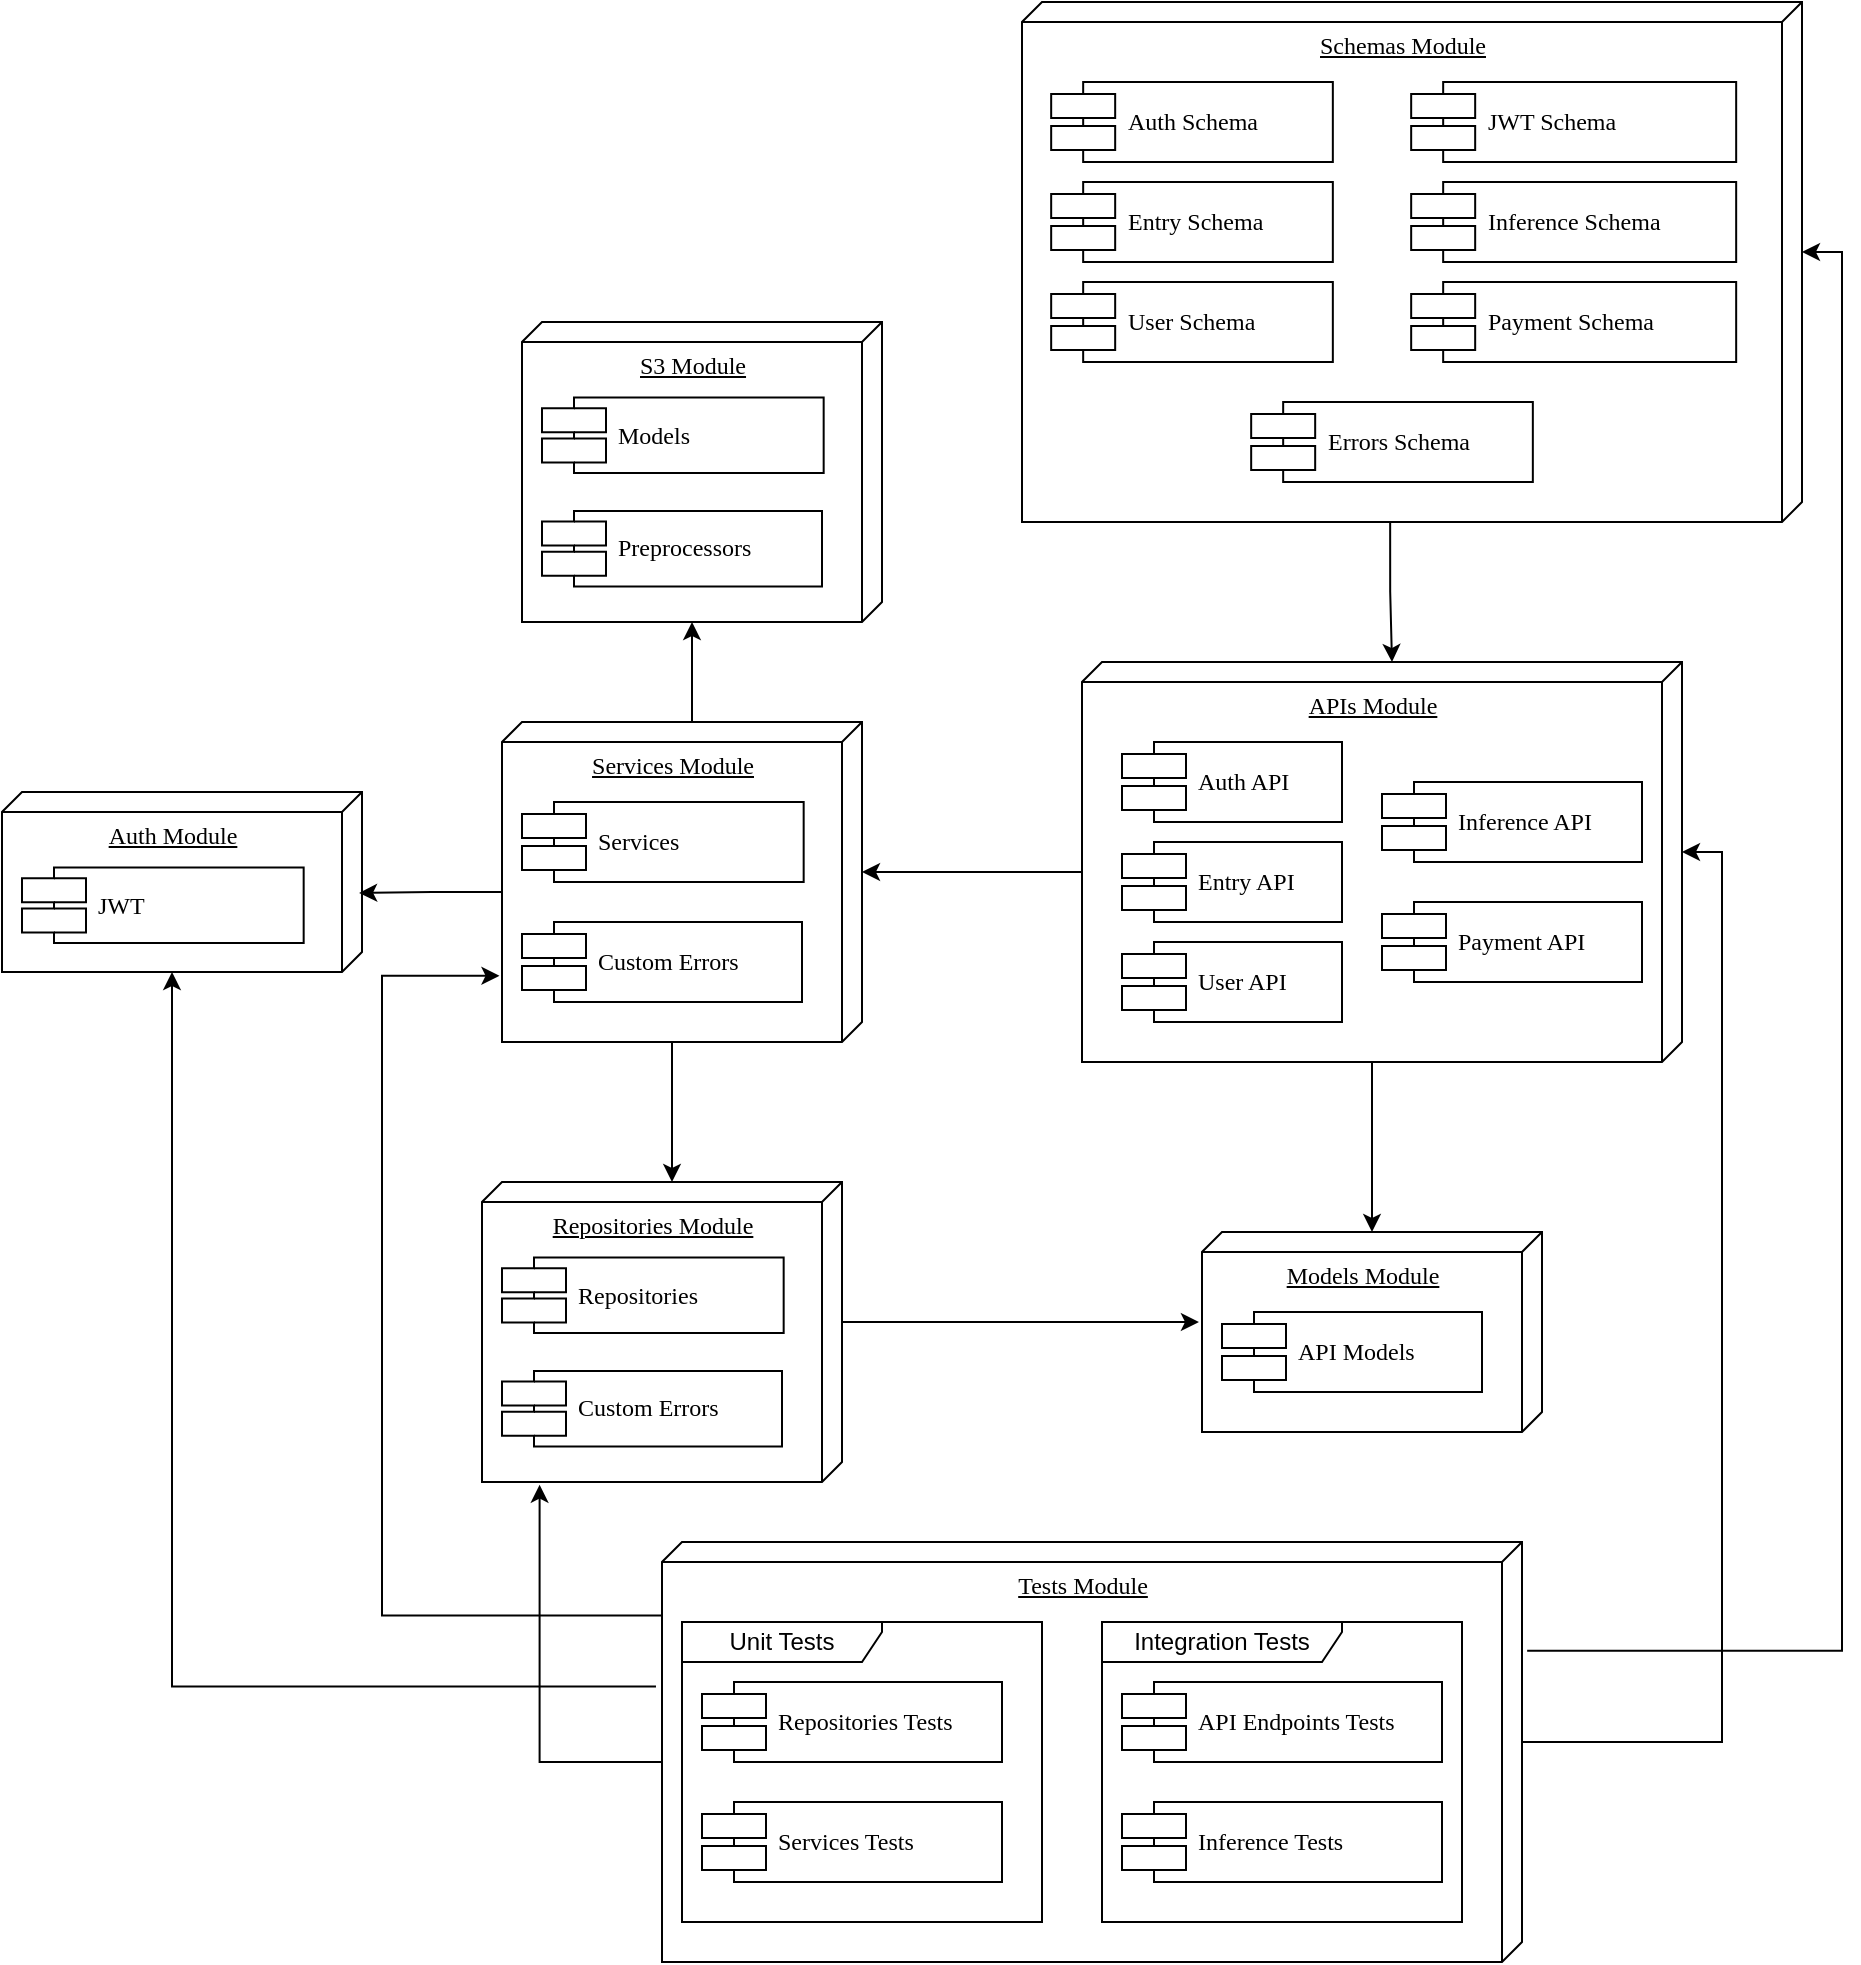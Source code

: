 <mxfile version="24.4.8" type="device">
  <diagram name="Page-1" id="5f0bae14-7c28-e335-631c-24af17079c00">
    <mxGraphModel dx="4649" dy="3096" grid="1" gridSize="10" guides="1" tooltips="1" connect="1" arrows="1" fold="1" page="1" pageScale="1" pageWidth="1100" pageHeight="850" background="none" math="0" shadow="0">
      <root>
        <mxCell id="0" />
        <mxCell id="1" parent="0" />
        <mxCell id="kU4XPEqVEIPAouxoqwvd-76" value="" style="group" vertex="1" connectable="0" parent="1">
          <mxGeometry x="-1010" y="-230" width="920" height="980" as="geometry" />
        </mxCell>
        <mxCell id="kU4XPEqVEIPAouxoqwvd-2" value="" style="group" vertex="1" connectable="0" parent="kU4XPEqVEIPAouxoqwvd-76">
          <mxGeometry x="540" y="330" width="300" height="200" as="geometry" />
        </mxCell>
        <mxCell id="39150e848f15840c-1" value="APIs Module" style="verticalAlign=top;align=center;spacingTop=8;spacingLeft=2;spacingRight=12;shape=cube;size=10;direction=south;fontStyle=4;html=1;rounded=0;shadow=0;comic=0;labelBackgroundColor=none;strokeWidth=1;fontFamily=Verdana;fontSize=12" parent="kU4XPEqVEIPAouxoqwvd-2" vertex="1">
          <mxGeometry width="300" height="200" as="geometry" />
        </mxCell>
        <mxCell id="39150e848f15840c-5" value="Auth API" style="shape=component;align=left;spacingLeft=36;rounded=0;shadow=0;comic=0;labelBackgroundColor=none;strokeWidth=1;fontFamily=Verdana;fontSize=12;html=1;" parent="kU4XPEqVEIPAouxoqwvd-2" vertex="1">
          <mxGeometry x="20" y="40" width="110" height="40" as="geometry" />
        </mxCell>
        <mxCell id="d-YfphxyM37iJX7y1zu0-2" value="Entry API" style="shape=component;align=left;spacingLeft=36;rounded=0;shadow=0;comic=0;labelBackgroundColor=none;strokeWidth=1;fontFamily=Verdana;fontSize=12;html=1;" parent="kU4XPEqVEIPAouxoqwvd-2" vertex="1">
          <mxGeometry x="20" y="90" width="110" height="40" as="geometry" />
        </mxCell>
        <mxCell id="d-YfphxyM37iJX7y1zu0-3" value="User API" style="shape=component;align=left;spacingLeft=36;rounded=0;shadow=0;comic=0;labelBackgroundColor=none;strokeWidth=1;fontFamily=Verdana;fontSize=12;html=1;" parent="kU4XPEqVEIPAouxoqwvd-2" vertex="1">
          <mxGeometry x="20" y="140" width="110" height="40" as="geometry" />
        </mxCell>
        <mxCell id="d-YfphxyM37iJX7y1zu0-4" value="Inference API" style="shape=component;align=left;spacingLeft=36;rounded=0;shadow=0;comic=0;labelBackgroundColor=none;strokeWidth=1;fontFamily=Verdana;fontSize=12;html=1;" parent="kU4XPEqVEIPAouxoqwvd-2" vertex="1">
          <mxGeometry x="150" y="60" width="130" height="40" as="geometry" />
        </mxCell>
        <mxCell id="d-YfphxyM37iJX7y1zu0-5" value="Payment API" style="shape=component;align=left;spacingLeft=36;rounded=0;shadow=0;comic=0;labelBackgroundColor=none;strokeWidth=1;fontFamily=Verdana;fontSize=12;html=1;" parent="kU4XPEqVEIPAouxoqwvd-2" vertex="1">
          <mxGeometry x="150" y="120" width="130" height="40" as="geometry" />
        </mxCell>
        <mxCell id="kU4XPEqVEIPAouxoqwvd-3" value="" style="group" vertex="1" connectable="0" parent="kU4XPEqVEIPAouxoqwvd-76">
          <mxGeometry x="600" y="615" width="170" height="100" as="geometry" />
        </mxCell>
        <mxCell id="d-YfphxyM37iJX7y1zu0-26" value="Models Module" style="verticalAlign=top;align=center;spacingTop=8;spacingLeft=2;spacingRight=12;shape=cube;size=10;direction=south;fontStyle=4;html=1;rounded=0;shadow=0;comic=0;labelBackgroundColor=none;strokeWidth=1;fontFamily=Verdana;fontSize=12" parent="kU4XPEqVEIPAouxoqwvd-3" vertex="1">
          <mxGeometry width="170" height="100" as="geometry" />
        </mxCell>
        <mxCell id="d-YfphxyM37iJX7y1zu0-27" value="API Models" style="shape=component;align=left;spacingLeft=36;rounded=0;shadow=0;comic=0;labelBackgroundColor=none;strokeWidth=1;fontFamily=Verdana;fontSize=12;html=1;" parent="kU4XPEqVEIPAouxoqwvd-3" vertex="1">
          <mxGeometry x="10" y="40" width="130" height="40" as="geometry" />
        </mxCell>
        <mxCell id="kU4XPEqVEIPAouxoqwvd-23" value="" style="group" vertex="1" connectable="0" parent="kU4XPEqVEIPAouxoqwvd-76">
          <mxGeometry x="510" width="390" height="260" as="geometry" />
        </mxCell>
        <mxCell id="kU4XPEqVEIPAouxoqwvd-15" value="Schemas Module" style="verticalAlign=top;align=center;spacingTop=8;spacingLeft=2;spacingRight=12;shape=cube;size=10;direction=south;fontStyle=4;html=1;rounded=0;shadow=0;comic=0;labelBackgroundColor=none;strokeWidth=1;fontFamily=Verdana;fontSize=12" vertex="1" parent="kU4XPEqVEIPAouxoqwvd-23">
          <mxGeometry width="390" height="260" as="geometry" />
        </mxCell>
        <mxCell id="kU4XPEqVEIPAouxoqwvd-16" value="Auth Schema" style="shape=component;align=left;spacingLeft=36;rounded=0;shadow=0;comic=0;labelBackgroundColor=none;strokeWidth=1;fontFamily=Verdana;fontSize=12;html=1;" vertex="1" parent="kU4XPEqVEIPAouxoqwvd-23">
          <mxGeometry x="14.587" y="40" width="140.833" height="40" as="geometry" />
        </mxCell>
        <mxCell id="kU4XPEqVEIPAouxoqwvd-17" value="Entry Schema" style="shape=component;align=left;spacingLeft=36;rounded=0;shadow=0;comic=0;labelBackgroundColor=none;strokeWidth=1;fontFamily=Verdana;fontSize=12;html=1;" vertex="1" parent="kU4XPEqVEIPAouxoqwvd-23">
          <mxGeometry x="14.587" y="90" width="140.833" height="40" as="geometry" />
        </mxCell>
        <mxCell id="kU4XPEqVEIPAouxoqwvd-18" value="User Schema" style="shape=component;align=left;spacingLeft=36;rounded=0;shadow=0;comic=0;labelBackgroundColor=none;strokeWidth=1;fontFamily=Verdana;fontSize=12;html=1;" vertex="1" parent="kU4XPEqVEIPAouxoqwvd-23">
          <mxGeometry x="14.587" y="140" width="140.833" height="40" as="geometry" />
        </mxCell>
        <mxCell id="kU4XPEqVEIPAouxoqwvd-19" value="JWT Schema" style="shape=component;align=left;spacingLeft=36;rounded=0;shadow=0;comic=0;labelBackgroundColor=none;strokeWidth=1;fontFamily=Verdana;fontSize=12;html=1;" vertex="1" parent="kU4XPEqVEIPAouxoqwvd-23">
          <mxGeometry x="194.583" y="40" width="162.5" height="40" as="geometry" />
        </mxCell>
        <mxCell id="kU4XPEqVEIPAouxoqwvd-20" value="Inference Schema" style="shape=component;align=left;spacingLeft=36;rounded=0;shadow=0;comic=0;labelBackgroundColor=none;strokeWidth=1;fontFamily=Verdana;fontSize=12;html=1;" vertex="1" parent="kU4XPEqVEIPAouxoqwvd-23">
          <mxGeometry x="194.583" y="90" width="162.5" height="40" as="geometry" />
        </mxCell>
        <mxCell id="kU4XPEqVEIPAouxoqwvd-21" value="Payment Schema" style="shape=component;align=left;spacingLeft=36;rounded=0;shadow=0;comic=0;labelBackgroundColor=none;strokeWidth=1;fontFamily=Verdana;fontSize=12;html=1;" vertex="1" parent="kU4XPEqVEIPAouxoqwvd-23">
          <mxGeometry x="194.583" y="140" width="162.5" height="40" as="geometry" />
        </mxCell>
        <mxCell id="kU4XPEqVEIPAouxoqwvd-22" value="Errors Schema" style="shape=component;align=left;spacingLeft=36;rounded=0;shadow=0;comic=0;labelBackgroundColor=none;strokeWidth=1;fontFamily=Verdana;fontSize=12;html=1;" vertex="1" parent="kU4XPEqVEIPAouxoqwvd-23">
          <mxGeometry x="114.587" y="200" width="140.833" height="40" as="geometry" />
        </mxCell>
        <mxCell id="kU4XPEqVEIPAouxoqwvd-42" value="" style="group" vertex="1" connectable="0" parent="kU4XPEqVEIPAouxoqwvd-76">
          <mxGeometry x="330" y="770" width="430" height="210" as="geometry" />
        </mxCell>
        <mxCell id="d-YfphxyM37iJX7y1zu0-36" value="Tests Module" style="verticalAlign=top;align=center;spacingTop=8;spacingLeft=2;spacingRight=12;shape=cube;size=10;direction=south;fontStyle=4;html=1;rounded=0;shadow=0;comic=0;labelBackgroundColor=none;strokeWidth=1;fontFamily=Verdana;fontSize=12" parent="kU4XPEqVEIPAouxoqwvd-42" vertex="1">
          <mxGeometry width="430" height="210" as="geometry" />
        </mxCell>
        <mxCell id="d-YfphxyM37iJX7y1zu0-41" value="Unit Tests" style="shape=umlFrame;whiteSpace=wrap;html=1;width=100;height=20;" parent="kU4XPEqVEIPAouxoqwvd-42" vertex="1">
          <mxGeometry x="10" y="40" width="180" height="150" as="geometry" />
        </mxCell>
        <mxCell id="d-YfphxyM37iJX7y1zu0-37" value="Repositories Tests" style="shape=component;align=left;spacingLeft=36;rounded=0;shadow=0;comic=0;labelBackgroundColor=none;strokeWidth=1;fontFamily=Verdana;fontSize=12;html=1;" parent="kU4XPEqVEIPAouxoqwvd-42" vertex="1">
          <mxGeometry x="20" y="70" width="150" height="40" as="geometry" />
        </mxCell>
        <mxCell id="d-YfphxyM37iJX7y1zu0-38" value="Services Tests" style="shape=component;align=left;spacingLeft=36;rounded=0;shadow=0;comic=0;labelBackgroundColor=none;strokeWidth=1;fontFamily=Verdana;fontSize=12;html=1;" parent="kU4XPEqVEIPAouxoqwvd-42" vertex="1">
          <mxGeometry x="20" y="130" width="150" height="40" as="geometry" />
        </mxCell>
        <mxCell id="d-YfphxyM37iJX7y1zu0-43" value="Integration Tests" style="shape=umlFrame;whiteSpace=wrap;html=1;width=120;height=20;" parent="kU4XPEqVEIPAouxoqwvd-42" vertex="1">
          <mxGeometry x="220" y="40" width="180" height="150" as="geometry" />
        </mxCell>
        <mxCell id="d-YfphxyM37iJX7y1zu0-44" value="API Endpoints Tests" style="shape=component;align=left;spacingLeft=36;rounded=0;shadow=0;comic=0;labelBackgroundColor=none;strokeWidth=1;fontFamily=Verdana;fontSize=12;html=1;" parent="kU4XPEqVEIPAouxoqwvd-42" vertex="1">
          <mxGeometry x="230" y="70" width="160" height="40" as="geometry" />
        </mxCell>
        <mxCell id="d-YfphxyM37iJX7y1zu0-45" value="Inference Tests" style="shape=component;align=left;spacingLeft=36;rounded=0;shadow=0;comic=0;labelBackgroundColor=none;strokeWidth=1;fontFamily=Verdana;fontSize=12;html=1;" parent="kU4XPEqVEIPAouxoqwvd-42" vertex="1">
          <mxGeometry x="230" y="130" width="160" height="40" as="geometry" />
        </mxCell>
        <mxCell id="kU4XPEqVEIPAouxoqwvd-50" value="" style="group" vertex="1" connectable="0" parent="kU4XPEqVEIPAouxoqwvd-76">
          <mxGeometry x="240" y="590" width="180" height="150" as="geometry" />
        </mxCell>
        <mxCell id="kU4XPEqVEIPAouxoqwvd-45" value="Repositories Module" style="verticalAlign=top;align=center;spacingTop=8;spacingLeft=2;spacingRight=12;shape=cube;size=10;direction=south;fontStyle=4;html=1;rounded=0;shadow=0;comic=0;labelBackgroundColor=none;strokeWidth=1;fontFamily=Verdana;fontSize=12;container=0;" vertex="1" parent="kU4XPEqVEIPAouxoqwvd-50">
          <mxGeometry width="180" height="150" as="geometry" />
        </mxCell>
        <mxCell id="kU4XPEqVEIPAouxoqwvd-46" value="Repositories" style="shape=component;align=left;spacingLeft=36;rounded=0;shadow=0;comic=0;labelBackgroundColor=none;strokeWidth=1;fontFamily=Verdana;fontSize=12;html=1;container=0;" vertex="1" parent="kU4XPEqVEIPAouxoqwvd-50">
          <mxGeometry x="10" y="37.778" width="140.833" height="37.778" as="geometry" />
        </mxCell>
        <mxCell id="kU4XPEqVEIPAouxoqwvd-47" value="Custom Errors" style="shape=component;align=left;spacingLeft=36;rounded=0;shadow=0;comic=0;labelBackgroundColor=none;strokeWidth=1;fontFamily=Verdana;fontSize=12;html=1;container=0;" vertex="1" parent="kU4XPEqVEIPAouxoqwvd-50">
          <mxGeometry x="10" y="94.444" width="140" height="37.778" as="geometry" />
        </mxCell>
        <mxCell id="kU4XPEqVEIPAouxoqwvd-51" value="" style="group" vertex="1" connectable="0" parent="kU4XPEqVEIPAouxoqwvd-76">
          <mxGeometry x="250" y="360" width="180" height="160" as="geometry" />
        </mxCell>
        <mxCell id="kU4XPEqVEIPAouxoqwvd-34" value="Services Module" style="verticalAlign=top;align=center;spacingTop=8;spacingLeft=2;spacingRight=12;shape=cube;size=10;direction=south;fontStyle=4;html=1;rounded=0;shadow=0;comic=0;labelBackgroundColor=none;strokeWidth=1;fontFamily=Verdana;fontSize=12;container=0;" vertex="1" parent="kU4XPEqVEIPAouxoqwvd-51">
          <mxGeometry width="180" height="160" as="geometry" />
        </mxCell>
        <mxCell id="kU4XPEqVEIPAouxoqwvd-35" value="Services" style="shape=component;align=left;spacingLeft=36;rounded=0;shadow=0;comic=0;labelBackgroundColor=none;strokeWidth=1;fontFamily=Verdana;fontSize=12;html=1;container=0;" vertex="1" parent="kU4XPEqVEIPAouxoqwvd-51">
          <mxGeometry x="10" y="40" width="140.833" height="40" as="geometry" />
        </mxCell>
        <mxCell id="kU4XPEqVEIPAouxoqwvd-38" value="Custom Errors" style="shape=component;align=left;spacingLeft=36;rounded=0;shadow=0;comic=0;labelBackgroundColor=none;strokeWidth=1;fontFamily=Verdana;fontSize=12;html=1;container=0;" vertex="1" parent="kU4XPEqVEIPAouxoqwvd-51">
          <mxGeometry x="10" y="100" width="140" height="40" as="geometry" />
        </mxCell>
        <mxCell id="kU4XPEqVEIPAouxoqwvd-52" value="" style="group" vertex="1" connectable="0" parent="kU4XPEqVEIPAouxoqwvd-76">
          <mxGeometry x="260" y="160" width="180" height="150" as="geometry" />
        </mxCell>
        <mxCell id="kU4XPEqVEIPAouxoqwvd-53" value="S3 Module" style="verticalAlign=top;align=center;spacingTop=8;spacingLeft=2;spacingRight=12;shape=cube;size=10;direction=south;fontStyle=4;html=1;rounded=0;shadow=0;comic=0;labelBackgroundColor=none;strokeWidth=1;fontFamily=Verdana;fontSize=12;container=0;" vertex="1" parent="kU4XPEqVEIPAouxoqwvd-52">
          <mxGeometry width="180" height="150" as="geometry" />
        </mxCell>
        <mxCell id="kU4XPEqVEIPAouxoqwvd-54" value="Models" style="shape=component;align=left;spacingLeft=36;rounded=0;shadow=0;comic=0;labelBackgroundColor=none;strokeWidth=1;fontFamily=Verdana;fontSize=12;html=1;container=0;" vertex="1" parent="kU4XPEqVEIPAouxoqwvd-52">
          <mxGeometry x="10" y="37.778" width="140.833" height="37.778" as="geometry" />
        </mxCell>
        <mxCell id="kU4XPEqVEIPAouxoqwvd-55" value="Preprocessors" style="shape=component;align=left;spacingLeft=36;rounded=0;shadow=0;comic=0;labelBackgroundColor=none;strokeWidth=1;fontFamily=Verdana;fontSize=12;html=1;container=0;" vertex="1" parent="kU4XPEqVEIPAouxoqwvd-52">
          <mxGeometry x="10" y="94.444" width="140" height="37.778" as="geometry" />
        </mxCell>
        <mxCell id="kU4XPEqVEIPAouxoqwvd-57" style="edgeStyle=orthogonalEdgeStyle;rounded=0;orthogonalLoop=1;jettySize=auto;html=1;exitX=1.002;exitY=0.528;exitDx=0;exitDy=0;exitPerimeter=0;entryX=0;entryY=0;entryDx=0;entryDy=145;entryPerimeter=0;" edge="1" parent="kU4XPEqVEIPAouxoqwvd-76" source="kU4XPEqVEIPAouxoqwvd-15" target="39150e848f15840c-1">
          <mxGeometry relative="1" as="geometry" />
        </mxCell>
        <mxCell id="kU4XPEqVEIPAouxoqwvd-58" style="edgeStyle=orthogonalEdgeStyle;rounded=0;orthogonalLoop=1;jettySize=auto;html=1;exitX=0;exitY=0;exitDx=105;exitDy=300;exitPerimeter=0;entryX=0;entryY=0;entryDx=75;entryDy=0;entryPerimeter=0;" edge="1" parent="kU4XPEqVEIPAouxoqwvd-76" source="39150e848f15840c-1" target="kU4XPEqVEIPAouxoqwvd-34">
          <mxGeometry relative="1" as="geometry" />
        </mxCell>
        <mxCell id="kU4XPEqVEIPAouxoqwvd-59" style="edgeStyle=orthogonalEdgeStyle;rounded=0;orthogonalLoop=1;jettySize=auto;html=1;exitX=0;exitY=0;exitDx=160;exitDy=95;exitPerimeter=0;entryX=0;entryY=0;entryDx=0;entryDy=85;entryPerimeter=0;" edge="1" parent="kU4XPEqVEIPAouxoqwvd-76" source="kU4XPEqVEIPAouxoqwvd-34" target="kU4XPEqVEIPAouxoqwvd-45">
          <mxGeometry relative="1" as="geometry" />
        </mxCell>
        <mxCell id="kU4XPEqVEIPAouxoqwvd-61" style="edgeStyle=orthogonalEdgeStyle;rounded=0;orthogonalLoop=1;jettySize=auto;html=1;exitX=0;exitY=0;exitDx=70;exitDy=0;exitPerimeter=0;entryX=0.45;entryY=1.009;entryDx=0;entryDy=0;entryPerimeter=0;" edge="1" parent="kU4XPEqVEIPAouxoqwvd-76" source="kU4XPEqVEIPAouxoqwvd-45" target="d-YfphxyM37iJX7y1zu0-26">
          <mxGeometry relative="1" as="geometry" />
        </mxCell>
        <mxCell id="kU4XPEqVEIPAouxoqwvd-62" style="edgeStyle=orthogonalEdgeStyle;rounded=0;orthogonalLoop=1;jettySize=auto;html=1;exitX=0;exitY=0;exitDx=200;exitDy=155;exitPerimeter=0;" edge="1" parent="kU4XPEqVEIPAouxoqwvd-76" source="39150e848f15840c-1" target="d-YfphxyM37iJX7y1zu0-26">
          <mxGeometry relative="1" as="geometry">
            <mxPoint x="685" y="610" as="targetPoint" />
          </mxGeometry>
        </mxCell>
        <mxCell id="kU4XPEqVEIPAouxoqwvd-63" style="edgeStyle=orthogonalEdgeStyle;rounded=0;orthogonalLoop=1;jettySize=auto;html=1;exitX=0;exitY=0;exitDx=0;exitDy=85;exitPerimeter=0;entryX=0;entryY=0;entryDx=150;entryDy=95;entryPerimeter=0;" edge="1" parent="kU4XPEqVEIPAouxoqwvd-76" source="kU4XPEqVEIPAouxoqwvd-34" target="kU4XPEqVEIPAouxoqwvd-53">
          <mxGeometry relative="1" as="geometry" />
        </mxCell>
        <mxCell id="kU4XPEqVEIPAouxoqwvd-69" value="" style="group" vertex="1" connectable="0" parent="kU4XPEqVEIPAouxoqwvd-76">
          <mxGeometry y="395" width="180" height="90" as="geometry" />
        </mxCell>
        <mxCell id="kU4XPEqVEIPAouxoqwvd-66" value="Auth Module" style="verticalAlign=top;align=center;spacingTop=8;spacingLeft=2;spacingRight=12;shape=cube;size=10;direction=south;fontStyle=4;html=1;rounded=0;shadow=0;comic=0;labelBackgroundColor=none;strokeWidth=1;fontFamily=Verdana;fontSize=12;container=0;" vertex="1" parent="kU4XPEqVEIPAouxoqwvd-69">
          <mxGeometry width="180" height="90" as="geometry" />
        </mxCell>
        <mxCell id="kU4XPEqVEIPAouxoqwvd-67" value="JWT" style="shape=component;align=left;spacingLeft=36;rounded=0;shadow=0;comic=0;labelBackgroundColor=none;strokeWidth=1;fontFamily=Verdana;fontSize=12;html=1;container=0;" vertex="1" parent="kU4XPEqVEIPAouxoqwvd-69">
          <mxGeometry x="10" y="37.778" width="140.833" height="37.778" as="geometry" />
        </mxCell>
        <mxCell id="kU4XPEqVEIPAouxoqwvd-70" style="edgeStyle=orthogonalEdgeStyle;rounded=0;orthogonalLoop=1;jettySize=auto;html=1;exitX=0;exitY=0;exitDx=85;exitDy=180;exitPerimeter=0;entryX=0.561;entryY=0.008;entryDx=0;entryDy=0;entryPerimeter=0;" edge="1" parent="kU4XPEqVEIPAouxoqwvd-76" source="kU4XPEqVEIPAouxoqwvd-34" target="kU4XPEqVEIPAouxoqwvd-66">
          <mxGeometry relative="1" as="geometry">
            <mxPoint x="150" y="445.571" as="targetPoint" />
          </mxGeometry>
        </mxCell>
        <mxCell id="kU4XPEqVEIPAouxoqwvd-71" style="edgeStyle=orthogonalEdgeStyle;rounded=0;orthogonalLoop=1;jettySize=auto;html=1;exitX=0;exitY=0;exitDx=100;exitDy=0;exitPerimeter=0;entryX=0;entryY=0;entryDx=95;entryDy=0;entryPerimeter=0;" edge="1" parent="kU4XPEqVEIPAouxoqwvd-76" source="d-YfphxyM37iJX7y1zu0-36" target="39150e848f15840c-1">
          <mxGeometry relative="1" as="geometry" />
        </mxCell>
        <mxCell id="kU4XPEqVEIPAouxoqwvd-72" style="edgeStyle=orthogonalEdgeStyle;rounded=0;orthogonalLoop=1;jettySize=auto;html=1;exitX=0.259;exitY=-0.006;exitDx=0;exitDy=0;exitPerimeter=0;entryX=0;entryY=0;entryDx=125;entryDy=0;entryPerimeter=0;" edge="1" parent="kU4XPEqVEIPAouxoqwvd-76" source="d-YfphxyM37iJX7y1zu0-36" target="kU4XPEqVEIPAouxoqwvd-15">
          <mxGeometry relative="1" as="geometry">
            <mxPoint x="940" y="218.788" as="targetPoint" />
            <Array as="points">
              <mxPoint x="920" y="824" />
              <mxPoint x="920" y="125" />
            </Array>
          </mxGeometry>
        </mxCell>
        <mxCell id="kU4XPEqVEIPAouxoqwvd-73" style="edgeStyle=orthogonalEdgeStyle;rounded=0;orthogonalLoop=1;jettySize=auto;html=1;exitX=0;exitY=0;exitDx=110;exitDy=430;exitPerimeter=0;entryX=1.009;entryY=0.84;entryDx=0;entryDy=0;entryPerimeter=0;" edge="1" parent="kU4XPEqVEIPAouxoqwvd-76" source="d-YfphxyM37iJX7y1zu0-36" target="kU4XPEqVEIPAouxoqwvd-45">
          <mxGeometry relative="1" as="geometry" />
        </mxCell>
        <mxCell id="kU4XPEqVEIPAouxoqwvd-74" style="edgeStyle=orthogonalEdgeStyle;rounded=0;orthogonalLoop=1;jettySize=auto;html=1;exitX=0.344;exitY=1.007;exitDx=0;exitDy=0;exitPerimeter=0;entryX=0;entryY=0;entryDx=90;entryDy=95;entryPerimeter=0;" edge="1" parent="kU4XPEqVEIPAouxoqwvd-76" source="d-YfphxyM37iJX7y1zu0-36" target="kU4XPEqVEIPAouxoqwvd-66">
          <mxGeometry relative="1" as="geometry" />
        </mxCell>
        <mxCell id="kU4XPEqVEIPAouxoqwvd-75" style="edgeStyle=orthogonalEdgeStyle;rounded=0;orthogonalLoop=1;jettySize=auto;html=1;exitX=0.175;exitY=1.001;exitDx=0;exitDy=0;exitPerimeter=0;entryX=0.793;entryY=1.007;entryDx=0;entryDy=0;entryPerimeter=0;" edge="1" parent="kU4XPEqVEIPAouxoqwvd-76" source="d-YfphxyM37iJX7y1zu0-36" target="kU4XPEqVEIPAouxoqwvd-34">
          <mxGeometry relative="1" as="geometry">
            <Array as="points">
              <mxPoint x="190" y="807" />
              <mxPoint x="190" y="487" />
            </Array>
          </mxGeometry>
        </mxCell>
      </root>
    </mxGraphModel>
  </diagram>
</mxfile>
